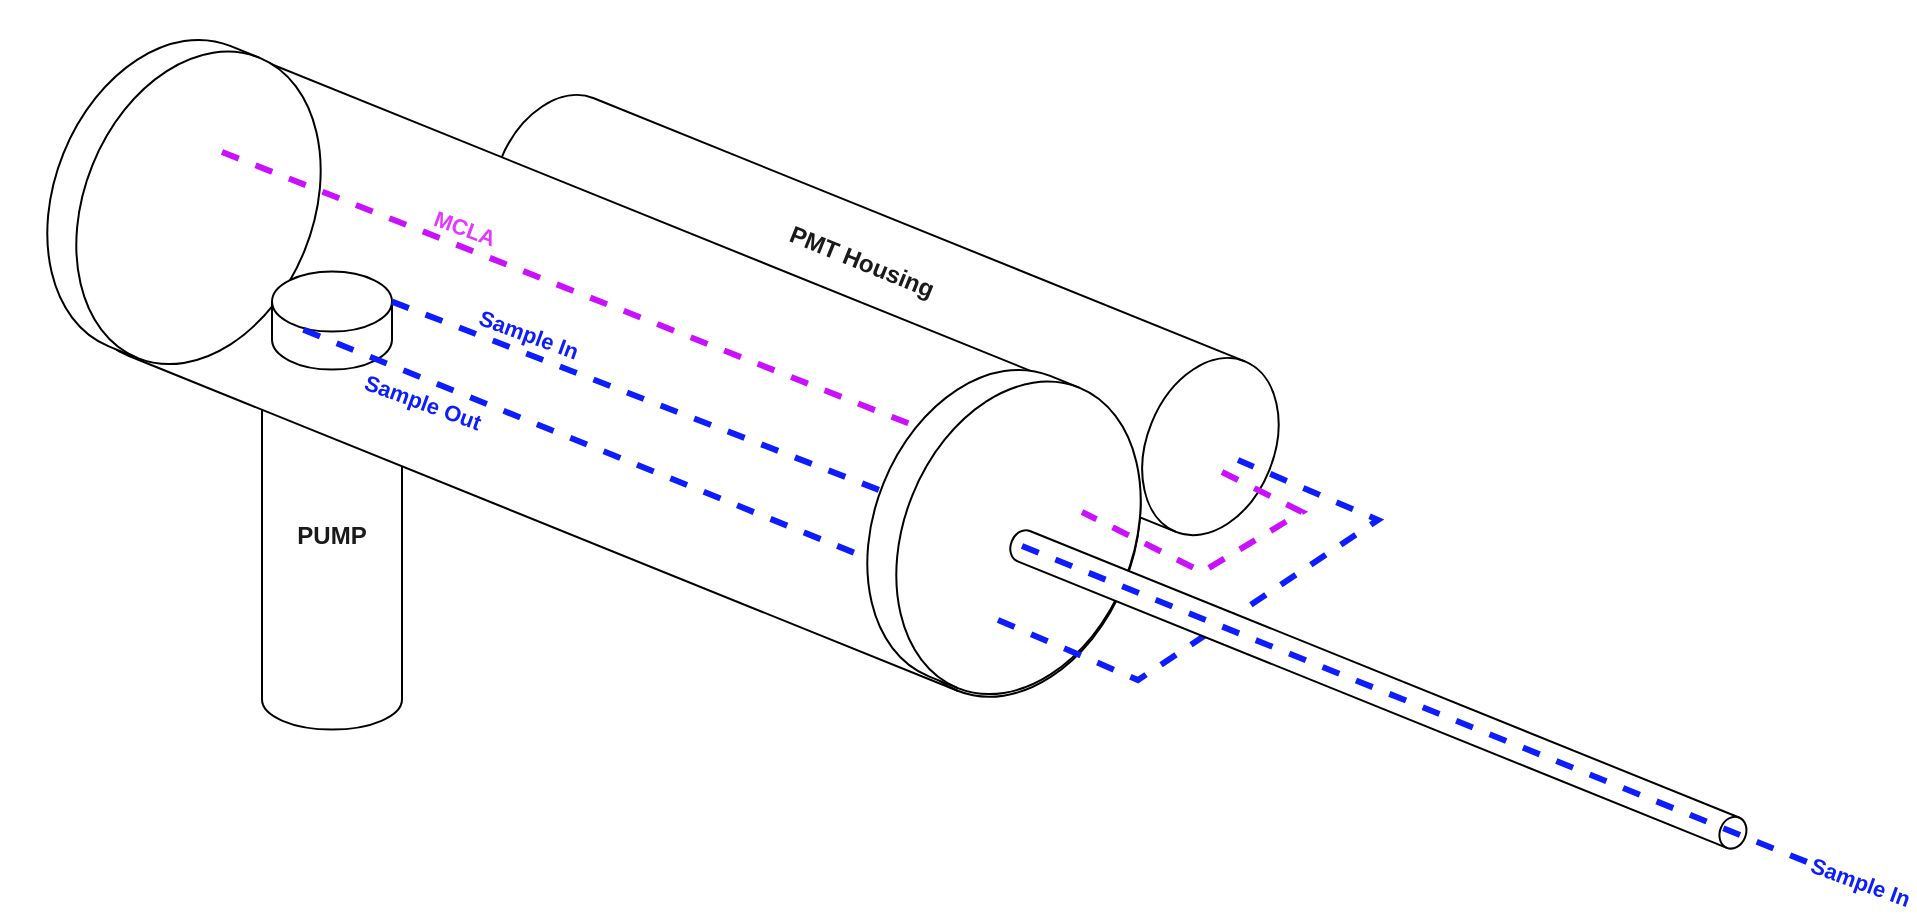 <mxfile version="20.8.23" type="github" pages="3">
  <diagram id="wzu5ETyExcyZolGInPkV" name="Analyzer Assembly">
    <mxGraphModel dx="1220" dy="622" grid="1" gridSize="10" guides="1" tooltips="1" connect="1" arrows="1" fold="1" page="1" pageScale="1" pageWidth="850" pageHeight="1100" math="0" shadow="0">
      <root>
        <mxCell id="0" />
        <mxCell id="1" parent="0" />
        <mxCell id="VgkRZpofCsYrMsKriDzY-13" value="" style="shape=cylinder3;whiteSpace=wrap;html=1;boundedLbl=1;backgroundOutline=1;size=31.717;fontSize=12;fontColor=#0000FF;rotation=112;" vertex="1" parent="1">
          <mxGeometry x="585.46" y="114.3" width="91.99" height="414.5" as="geometry" />
        </mxCell>
        <mxCell id="hL8Q8_7mxcx7hE5sQd_l-4" value="&lt;font color=&quot;#1a1a1a&quot;&gt;&lt;b&gt;PUMP&lt;/b&gt;&lt;/font&gt;" style="shape=cylinder3;whiteSpace=wrap;html=1;boundedLbl=1;backgroundOutline=1;size=15;fontSize=12;fontColor=#0000FF;" parent="1" vertex="1">
          <mxGeometry x="320" y="308.8" width="70" height="220" as="geometry" />
        </mxCell>
        <mxCell id="hL8Q8_7mxcx7hE5sQd_l-1" value="" style="shape=cylinder3;whiteSpace=wrap;html=1;boundedLbl=1;backgroundOutline=1;size=57.181;fontSize=12;fontColor=#0000FF;rotation=112;" parent="1" vertex="1">
          <mxGeometry x="410" y="70" width="161.99" height="561.21" as="geometry" />
        </mxCell>
        <mxCell id="VgkRZpofCsYrMsKriDzY-9" value="" style="shape=cylinder3;whiteSpace=wrap;html=1;boundedLbl=1;backgroundOutline=1;size=57.181;fontSize=12;fontColor=#0000FF;rotation=112;" vertex="1" parent="1">
          <mxGeometry x="200" y="200" width="161.99" height="130" as="geometry" />
        </mxCell>
        <mxCell id="0zm_plaLu4vh1Dw_nPRV-1" value="" style="shape=cylinder3;whiteSpace=wrap;html=1;boundedLbl=1;backgroundOutline=1;size=15;fontSize=12;fontColor=#0000FF;" parent="1" vertex="1">
          <mxGeometry x="325" y="299.8" width="60" height="49" as="geometry" />
        </mxCell>
        <mxCell id="0zm_plaLu4vh1Dw_nPRV-2" value="" style="endArrow=none;dashed=1;html=1;rounded=0;strokeColor=#0D1DFF;strokeWidth=3;fontSize=12;fontColor=#0000FF;exitX=0.261;exitY=0.593;exitDx=0;exitDy=0;exitPerimeter=0;" parent="1" edge="1" source="0zm_plaLu4vh1Dw_nPRV-1">
          <mxGeometry width="50" height="50" relative="1" as="geometry">
            <mxPoint x="364" y="345" as="sourcePoint" />
            <mxPoint x="630" y="446" as="targetPoint" />
          </mxGeometry>
        </mxCell>
        <mxCell id="VgkRZpofCsYrMsKriDzY-1" value="" style="endArrow=none;dashed=1;html=1;rounded=0;strokeColor=#0D1DFF;strokeWidth=3;fontSize=12;fontColor=#0000FF;exitX=1;exitY=0;exitDx=0;exitDy=15;exitPerimeter=0;" edge="1" parent="1" source="0zm_plaLu4vh1Dw_nPRV-1">
          <mxGeometry width="50" height="50" relative="1" as="geometry">
            <mxPoint x="407" y="324.76" as="sourcePoint" />
            <mxPoint x="672" y="425.76" as="targetPoint" />
          </mxGeometry>
        </mxCell>
        <mxCell id="VgkRZpofCsYrMsKriDzY-5" value="Sample In" style="edgeLabel;html=1;align=center;verticalAlign=middle;resizable=0;points=[];rotation=20;fontColor=#0D1DFF;fontStyle=1" vertex="1" connectable="0" parent="VgkRZpofCsYrMsKriDzY-1">
          <mxGeometry x="-0.257" y="-3" relative="1" as="geometry">
            <mxPoint x="-38" y="-28" as="offset" />
          </mxGeometry>
        </mxCell>
        <mxCell id="VgkRZpofCsYrMsKriDzY-6" value="Sample Out" style="edgeLabel;html=1;align=center;verticalAlign=middle;resizable=0;points=[];rotation=20;fontColor=#0D1DFF;fontStyle=1" vertex="1" connectable="0" parent="1">
          <mxGeometry x="400.0" y="365.004" as="geometry" />
        </mxCell>
        <mxCell id="VgkRZpofCsYrMsKriDzY-15" value="" style="endArrow=none;dashed=1;html=1;rounded=0;strokeColor=#cb0fff;strokeWidth=3;fontSize=12;fontColor=#0000FF;" edge="1" parent="1">
          <mxGeometry width="50" height="50" relative="1" as="geometry">
            <mxPoint x="300" y="240" as="sourcePoint" />
            <mxPoint x="730" y="410" as="targetPoint" />
          </mxGeometry>
        </mxCell>
        <mxCell id="VgkRZpofCsYrMsKriDzY-16" value="MCLA" style="edgeLabel;html=1;align=center;verticalAlign=middle;resizable=0;points=[];rotation=20;fontColor=#E438FF;fontStyle=1" vertex="1" connectable="0" parent="VgkRZpofCsYrMsKriDzY-15">
          <mxGeometry x="-0.257" y="-3" relative="1" as="geometry">
            <mxPoint x="-38" y="-28" as="offset" />
          </mxGeometry>
        </mxCell>
        <mxCell id="VgkRZpofCsYrMsKriDzY-8" value="" style="shape=cylinder3;whiteSpace=wrap;html=1;boundedLbl=1;backgroundOutline=1;size=57.181;fontSize=12;fontColor=#0000FF;rotation=112;" vertex="1" parent="1">
          <mxGeometry x="610" y="365" width="161.99" height="130" as="geometry" />
        </mxCell>
        <mxCell id="VgkRZpofCsYrMsKriDzY-14" value="" style="endArrow=none;dashed=1;html=1;rounded=0;strokeColor=#0D1DFF;strokeWidth=3;fontSize=12;fontColor=#0000FF;" edge="1" parent="1">
          <mxGeometry width="50" height="50" relative="1" as="geometry">
            <mxPoint x="688" y="474" as="sourcePoint" />
            <mxPoint x="808" y="394" as="targetPoint" />
            <Array as="points">
              <mxPoint x="758" y="504" />
              <mxPoint x="878" y="424" />
            </Array>
          </mxGeometry>
        </mxCell>
        <mxCell id="VgkRZpofCsYrMsKriDzY-10" value="" style="shape=cylinder3;whiteSpace=wrap;html=1;boundedLbl=1;backgroundOutline=1;size=6.489;fontSize=12;fontColor=#0000FF;rotation=112;" vertex="1" parent="1">
          <mxGeometry x="870" y="311" width="16.35" height="395.4" as="geometry" />
        </mxCell>
        <mxCell id="VgkRZpofCsYrMsKriDzY-11" value="" style="endArrow=none;dashed=1;html=1;rounded=0;strokeColor=#0D1DFF;strokeWidth=3;fontSize=12;fontColor=#0000FF;" edge="1" parent="1">
          <mxGeometry width="50" height="50" relative="1" as="geometry">
            <mxPoint x="700" y="437" as="sourcePoint" />
            <mxPoint x="1100" y="598" as="targetPoint" />
          </mxGeometry>
        </mxCell>
        <mxCell id="VgkRZpofCsYrMsKriDzY-12" value="Sample In" style="edgeLabel;html=1;align=center;verticalAlign=middle;resizable=0;points=[];rotation=20;fontColor=#0D1DFF;fontStyle=1" vertex="1" connectable="0" parent="VgkRZpofCsYrMsKriDzY-11">
          <mxGeometry x="-0.257" y="-3" relative="1" as="geometry">
            <mxPoint x="272" y="105" as="offset" />
          </mxGeometry>
        </mxCell>
        <mxCell id="CErDaohb2uJ-f2uFUEY5-2" value="" style="endArrow=none;dashed=1;html=1;rounded=0;strokeColor=#cb0fff;strokeWidth=3;fontSize=12;fontColor=#0000FF;" edge="1" parent="1">
          <mxGeometry width="50" height="50" relative="1" as="geometry">
            <mxPoint x="800" y="400" as="sourcePoint" />
            <mxPoint x="730" y="420" as="targetPoint" />
            <Array as="points">
              <mxPoint x="840" y="420" />
              <mxPoint x="790" y="450" />
            </Array>
          </mxGeometry>
        </mxCell>
        <mxCell id="CErDaohb2uJ-f2uFUEY5-6" value="&lt;b&gt;PMT Housing&lt;/b&gt;" style="text;strokeColor=none;align=center;fillColor=none;html=1;verticalAlign=middle;whiteSpace=wrap;rounded=0;fontColor=#1A1A1A;rotation=22;" vertex="1" parent="1">
          <mxGeometry x="570" y="280" width="100" height="30" as="geometry" />
        </mxCell>
      </root>
    </mxGraphModel>
  </diagram>
  <diagram id="HGxMygOxeAtihe-4vUZM" name="Reagent Assembly">
    <mxGraphModel dx="1647" dy="840" grid="1" gridSize="10" guides="1" tooltips="1" connect="1" arrows="1" fold="1" page="1" pageScale="1" pageWidth="850" pageHeight="1100" math="0" shadow="0">
      <root>
        <mxCell id="0" />
        <mxCell id="1" parent="0" />
        <mxCell id="xuBaxMp4Gih9F2GMsgwu-1" value="" style="shape=cylinder3;whiteSpace=wrap;html=1;boundedLbl=1;backgroundOutline=1;size=26.236;" parent="1" vertex="1">
          <mxGeometry x="100" y="210" width="320" height="340" as="geometry" />
        </mxCell>
        <mxCell id="xuBaxMp4Gih9F2GMsgwu-4" value="" style="shape=cylinder3;whiteSpace=wrap;html=1;boundedLbl=1;backgroundOutline=1;size=26.236;" parent="1" vertex="1">
          <mxGeometry x="100" y="490" width="320" height="70" as="geometry" />
        </mxCell>
        <mxCell id="xuBaxMp4Gih9F2GMsgwu-23" value="" style="whiteSpace=wrap;html=1;aspect=fixed;" parent="1" vertex="1">
          <mxGeometry x="190" y="270" width="180" height="180" as="geometry" />
        </mxCell>
        <mxCell id="xuBaxMp4Gih9F2GMsgwu-22" value="" style="whiteSpace=wrap;html=1;aspect=fixed;" parent="1" vertex="1">
          <mxGeometry x="180" y="280" width="180" height="180" as="geometry" />
        </mxCell>
        <mxCell id="xuBaxMp4Gih9F2GMsgwu-21" value="" style="whiteSpace=wrap;html=1;aspect=fixed;" parent="1" vertex="1">
          <mxGeometry x="170" y="290" width="180" height="180" as="geometry" />
        </mxCell>
        <mxCell id="xuBaxMp4Gih9F2GMsgwu-5" value="Oil Filled Motor Housing&lt;br&gt;&amp;amp;&lt;br&gt;1 ATM Electronics Housing" style="shape=cylinder3;whiteSpace=wrap;html=1;boundedLbl=1;backgroundOutline=1;size=15;" parent="1" vertex="1">
          <mxGeometry x="120" y="230" width="160" height="300" as="geometry" />
        </mxCell>
        <mxCell id="xuBaxMp4Gih9F2GMsgwu-3" value="" style="shape=cylinder3;whiteSpace=wrap;html=1;boundedLbl=1;backgroundOutline=1;size=26.236;" parent="1" vertex="1">
          <mxGeometry x="100" y="200" width="320" height="70" as="geometry" />
        </mxCell>
        <mxCell id="xuBaxMp4Gih9F2GMsgwu-6" value="" style="shape=cylinder3;whiteSpace=wrap;html=1;boundedLbl=1;backgroundOutline=1;size=15;" parent="1" vertex="1">
          <mxGeometry x="120" y="190" width="160" height="50" as="geometry" />
        </mxCell>
        <mxCell id="xuBaxMp4Gih9F2GMsgwu-8" value="Temperature Controlled&lt;br&gt;Reagent&lt;br&gt;Chamber" style="shape=cylinder3;whiteSpace=wrap;html=1;boundedLbl=1;backgroundOutline=1;size=10.681;" parent="1" vertex="1">
          <mxGeometry x="290" y="320" width="120" height="210" as="geometry" />
        </mxCell>
        <mxCell id="xuBaxMp4Gih9F2GMsgwu-24" value="" style="shape=cylinder3;whiteSpace=wrap;html=1;boundedLbl=1;backgroundOutline=1;size=2.995;" parent="1" vertex="1">
          <mxGeometry x="138" y="188" width="20" height="20" as="geometry" />
        </mxCell>
        <mxCell id="xuBaxMp4Gih9F2GMsgwu-25" value="" style="shape=cylinder3;whiteSpace=wrap;html=1;boundedLbl=1;backgroundOutline=1;size=2.995;" parent="1" vertex="1">
          <mxGeometry x="167" y="183" width="20" height="20" as="geometry" />
        </mxCell>
        <mxCell id="xuBaxMp4Gih9F2GMsgwu-26" value="" style="shape=cylinder3;whiteSpace=wrap;html=1;boundedLbl=1;backgroundOutline=1;size=2.995;" parent="1" vertex="1">
          <mxGeometry x="200" y="182" width="20" height="20" as="geometry" />
        </mxCell>
        <mxCell id="xuBaxMp4Gih9F2GMsgwu-27" value="" style="shape=cylinder3;whiteSpace=wrap;html=1;boundedLbl=1;backgroundOutline=1;size=2.995;" parent="1" vertex="1">
          <mxGeometry x="168" y="196" width="20" height="20" as="geometry" />
        </mxCell>
        <mxCell id="xuBaxMp4Gih9F2GMsgwu-28" value="" style="shape=cylinder3;whiteSpace=wrap;html=1;boundedLbl=1;backgroundOutline=1;size=2.995;" parent="1" vertex="1">
          <mxGeometry x="234" y="188" width="20" height="20" as="geometry" />
        </mxCell>
        <mxCell id="xuBaxMp4Gih9F2GMsgwu-29" value="" style="shape=cylinder3;whiteSpace=wrap;html=1;boundedLbl=1;backgroundOutline=1;size=2.995;" parent="1" vertex="1">
          <mxGeometry x="209" y="197" width="20" height="20" as="geometry" />
        </mxCell>
        <mxCell id="xuBaxMp4Gih9F2GMsgwu-30" value="" style="endArrow=none;html=1;rounded=0;" parent="1" edge="1">
          <mxGeometry width="50" height="50" relative="1" as="geometry">
            <mxPoint x="149" y="190" as="sourcePoint" />
            <mxPoint x="149" y="130" as="targetPoint" />
          </mxGeometry>
        </mxCell>
        <mxCell id="xuBaxMp4Gih9F2GMsgwu-31" value="" style="endArrow=none;html=1;rounded=0;" parent="1" edge="1">
          <mxGeometry width="50" height="50" relative="1" as="geometry">
            <mxPoint x="177" y="186" as="sourcePoint" />
            <mxPoint x="150" y="130" as="targetPoint" />
          </mxGeometry>
        </mxCell>
        <mxCell id="xuBaxMp4Gih9F2GMsgwu-32" value="" style="endArrow=none;html=1;rounded=0;" parent="1" edge="1">
          <mxGeometry width="50" height="50" relative="1" as="geometry">
            <mxPoint x="210" y="185" as="sourcePoint" />
            <mxPoint x="150" y="130" as="targetPoint" />
          </mxGeometry>
        </mxCell>
        <mxCell id="xuBaxMp4Gih9F2GMsgwu-36" value="" style="endArrow=none;html=1;rounded=0;" parent="1" edge="1">
          <mxGeometry width="50" height="50" relative="1" as="geometry">
            <mxPoint x="178" y="199" as="sourcePoint" />
            <mxPoint x="150" y="130" as="targetPoint" />
          </mxGeometry>
        </mxCell>
        <mxCell id="xuBaxMp4Gih9F2GMsgwu-37" value="" style="endArrow=none;html=1;rounded=0;" parent="1" edge="1">
          <mxGeometry width="50" height="50" relative="1" as="geometry">
            <mxPoint x="219" y="200" as="sourcePoint" />
            <mxPoint x="150" y="130" as="targetPoint" />
          </mxGeometry>
        </mxCell>
        <mxCell id="xuBaxMp4Gih9F2GMsgwu-38" value="" style="endArrow=none;html=1;rounded=0;" parent="1" edge="1">
          <mxGeometry width="50" height="50" relative="1" as="geometry">
            <mxPoint x="244" y="191" as="sourcePoint" />
            <mxPoint x="150" y="130" as="targetPoint" />
          </mxGeometry>
        </mxCell>
        <mxCell id="xuBaxMp4Gih9F2GMsgwu-39" value="6 Parastaltic Reagent Pumps" style="text;strokeColor=none;align=center;fillColor=none;html=1;verticalAlign=middle;whiteSpace=wrap;rounded=0;" parent="1" vertex="1">
          <mxGeometry x="92" y="90" width="108" height="40" as="geometry" />
        </mxCell>
        <mxCell id="xuBaxMp4Gih9F2GMsgwu-40" value="" style="endArrow=none;html=1;rounded=0;" parent="1" edge="1">
          <mxGeometry width="50" height="50" relative="1" as="geometry">
            <mxPoint x="342" y="298" as="sourcePoint" />
            <mxPoint x="460" y="280" as="targetPoint" />
          </mxGeometry>
        </mxCell>
        <mxCell id="xuBaxMp4Gih9F2GMsgwu-41" value="" style="endArrow=none;html=1;rounded=0;" parent="1" edge="1">
          <mxGeometry width="50" height="50" relative="1" as="geometry">
            <mxPoint x="356" y="287" as="sourcePoint" />
            <mxPoint x="460" y="280" as="targetPoint" />
          </mxGeometry>
        </mxCell>
        <mxCell id="xuBaxMp4Gih9F2GMsgwu-42" value="" style="endArrow=none;html=1;rounded=0;" parent="1" edge="1">
          <mxGeometry width="50" height="50" relative="1" as="geometry">
            <mxPoint x="365" y="276" as="sourcePoint" />
            <mxPoint x="460" y="280" as="targetPoint" />
          </mxGeometry>
        </mxCell>
        <mxCell id="xuBaxMp4Gih9F2GMsgwu-43" value="IV Bags for Reagent Resivour" style="text;strokeColor=none;align=left;fillColor=none;html=1;verticalAlign=middle;whiteSpace=wrap;rounded=0;" parent="1" vertex="1">
          <mxGeometry x="460" y="260" width="108" height="40" as="geometry" />
        </mxCell>
        <mxCell id="xuBaxMp4Gih9F2GMsgwu-46" value="" style="endArrow=none;dashed=1;html=1;rounded=0;strokeColor=#0D1DFF;strokeWidth=3;fontSize=28;fontColor=#0000FF;" parent="1" edge="1">
          <mxGeometry width="50" height="50" relative="1" as="geometry">
            <mxPoint x="200" y="200" as="sourcePoint" />
            <mxPoint x="550" y="160" as="targetPoint" />
            <Array as="points">
              <mxPoint x="265" y="163" />
            </Array>
          </mxGeometry>
        </mxCell>
        <mxCell id="xuBaxMp4Gih9F2GMsgwu-47" value="6 Fluid Lines" style="edgeLabel;html=1;align=center;verticalAlign=middle;resizable=0;points=[];fontSize=12;fontColor=#0000FF;" parent="xuBaxMp4Gih9F2GMsgwu-46" vertex="1" connectable="0">
          <mxGeometry x="0.874" relative="1" as="geometry">
            <mxPoint x="-138" y="-3" as="offset" />
          </mxGeometry>
        </mxCell>
      </root>
    </mxGraphModel>
  </diagram>
  <diagram name="E1" id="7e0a89b8-554c-2b80-1dc8-d5c74ca68de4">
    <mxGraphModel dx="2534" dy="1292" grid="1" gridSize="10" guides="1" tooltips="1" connect="1" arrows="1" fold="1" page="1" pageScale="1" pageWidth="1100" pageHeight="850" background="none" math="0" shadow="0">
      <root>
        <mxCell id="0" />
        <mxCell id="1" parent="0" />
        <mxCell id="8wuc50-cAhY-tL6VJsR6-38" value="" style="shape=cylinder3;whiteSpace=wrap;html=1;boundedLbl=1;backgroundOutline=1;size=4.902;" vertex="1" parent="1">
          <mxGeometry x="786.03" y="230" width="20" height="60" as="geometry" />
        </mxCell>
        <mxCell id="8wuc50-cAhY-tL6VJsR6-36" value="" style="shape=cylinder3;whiteSpace=wrap;html=1;boundedLbl=1;backgroundOutline=1;size=15;rotation=90;" vertex="1" parent="1">
          <mxGeometry x="816.94" y="150" width="45" height="140" as="geometry" />
        </mxCell>
        <mxCell id="8wuc50-cAhY-tL6VJsR6-37" value="" style="shape=cylinder3;whiteSpace=wrap;html=1;boundedLbl=1;backgroundOutline=1;size=7.775;rotation=90;" vertex="1" parent="1">
          <mxGeometry x="804.05" y="161.98" width="27.5" height="116.04" as="geometry" />
        </mxCell>
        <mxCell id="8wuc50-cAhY-tL6VJsR6-7" value="Electrical&lt;br&gt;Enclosure" style="shape=cylinder3;whiteSpace=wrap;html=1;boundedLbl=1;backgroundOutline=1;size=15;" vertex="1" parent="1">
          <mxGeometry x="420" y="520" width="120" height="140" as="geometry" />
        </mxCell>
        <mxCell id="8wuc50-cAhY-tL6VJsR6-11" style="edgeStyle=orthogonalEdgeStyle;rounded=0;orthogonalLoop=1;jettySize=auto;html=1;exitX=0.25;exitY=0.143;exitDx=0;exitDy=0;exitPerimeter=0;" edge="1" parent="1" source="8wuc50-cAhY-tL6VJsR6-7">
          <mxGeometry relative="1" as="geometry">
            <mxPoint x="430" y="530" as="sourcePoint" />
            <mxPoint x="450" y="440" as="targetPoint" />
          </mxGeometry>
        </mxCell>
        <mxCell id="8wuc50-cAhY-tL6VJsR6-22" value="Motor Outputs" style="edgeLabel;html=1;align=center;verticalAlign=middle;resizable=0;points=[];" vertex="1" connectable="0" parent="8wuc50-cAhY-tL6VJsR6-11">
          <mxGeometry x="0.159" y="1" relative="1" as="geometry">
            <mxPoint y="8" as="offset" />
          </mxGeometry>
        </mxCell>
        <mxCell id="8wuc50-cAhY-tL6VJsR6-9" value="Oil Filled&lt;br&gt;Enclosure" style="shape=cylinder3;whiteSpace=wrap;html=1;boundedLbl=1;backgroundOutline=1;size=15;" vertex="1" parent="1">
          <mxGeometry x="420" y="301" width="120" height="140" as="geometry" />
        </mxCell>
        <mxCell id="8wuc50-cAhY-tL6VJsR6-15" style="edgeStyle=orthogonalEdgeStyle;rounded=0;orthogonalLoop=1;jettySize=auto;html=1;exitX=0.25;exitY=0.143;exitDx=0;exitDy=0;exitPerimeter=0;startArrow=classic;startFill=1;" edge="1" parent="1">
          <mxGeometry relative="1" as="geometry">
            <mxPoint x="510" y="540" as="sourcePoint" />
            <mxPoint x="510" y="440" as="targetPoint" />
          </mxGeometry>
        </mxCell>
        <mxCell id="8wuc50-cAhY-tL6VJsR6-16" value="Input Power&lt;br&gt;RS232&lt;br&gt;Motors Out&lt;br&gt;Thermistor&lt;br&gt;Heater" style="edgeLabel;html=1;align=left;verticalAlign=middle;resizable=0;points=[];" vertex="1" connectable="0" parent="8wuc50-cAhY-tL6VJsR6-15">
          <mxGeometry x="-0.247" y="1" relative="1" as="geometry">
            <mxPoint x="1" y="-12" as="offset" />
          </mxGeometry>
        </mxCell>
        <mxCell id="8wuc50-cAhY-tL6VJsR6-23" value="" style="endArrow=oval;startArrow=classic;html=1;rounded=0;startFill=1;endFill=1;" edge="1" parent="1">
          <mxGeometry width="50" height="50" relative="1" as="geometry">
            <mxPoint x="433" y="321" as="sourcePoint" />
            <mxPoint x="503" y="218" as="targetPoint" />
            <Array as="points">
              <mxPoint x="433" y="218" />
            </Array>
          </mxGeometry>
        </mxCell>
        <mxCell id="8wuc50-cAhY-tL6VJsR6-25" value="USER&lt;br&gt;RS232" style="edgeLabel;html=1;align=center;verticalAlign=middle;resizable=0;points=[];rotation=-10;" vertex="1" connectable="0" parent="8wuc50-cAhY-tL6VJsR6-23">
          <mxGeometry x="-0.242" y="1" relative="1" as="geometry">
            <mxPoint x="-2" y="4" as="offset" />
          </mxGeometry>
        </mxCell>
        <mxCell id="8wuc50-cAhY-tL6VJsR6-24" value="" style="endArrow=classic;html=1;rounded=0;startArrow=classic;startFill=1;" edge="1" parent="1">
          <mxGeometry width="50" height="50" relative="1" as="geometry">
            <mxPoint x="504" y="130" as="sourcePoint" />
            <mxPoint x="504" y="309" as="targetPoint" />
          </mxGeometry>
        </mxCell>
        <mxCell id="8wuc50-cAhY-tL6VJsR6-26" value="INPUT&lt;br&gt;POWER" style="edgeLabel;html=1;align=center;verticalAlign=middle;resizable=0;points=[];rotation=-10;" vertex="1" connectable="0" parent="8wuc50-cAhY-tL6VJsR6-24">
          <mxGeometry x="0.238" y="-2" relative="1" as="geometry">
            <mxPoint x="-12" y="19" as="offset" />
          </mxGeometry>
        </mxCell>
        <mxCell id="8wuc50-cAhY-tL6VJsR6-27" value="POWER&lt;br&gt;RS232" style="edgeLabel;html=1;align=center;verticalAlign=middle;resizable=0;points=[];" vertex="1" connectable="0" parent="8wuc50-cAhY-tL6VJsR6-24">
          <mxGeometry x="-0.617" relative="1" as="geometry">
            <mxPoint y="6" as="offset" />
          </mxGeometry>
        </mxCell>
        <mxCell id="8wuc50-cAhY-tL6VJsR6-28" value="" style="endArrow=classic;html=1;rounded=0;startArrow=classic;startFill=1;" edge="1" parent="1">
          <mxGeometry width="50" height="50" relative="1" as="geometry">
            <mxPoint x="760" y="220" as="sourcePoint" />
            <mxPoint x="517" y="314" as="targetPoint" />
            <Array as="points">
              <mxPoint x="517" y="219" />
            </Array>
          </mxGeometry>
        </mxCell>
        <mxCell id="8wuc50-cAhY-tL6VJsR6-30" value="PMT RS232" style="edgeLabel;html=1;align=center;verticalAlign=middle;resizable=0;points=[];" vertex="1" connectable="0" parent="8wuc50-cAhY-tL6VJsR6-28">
          <mxGeometry x="-0.6" relative="1" as="geometry">
            <mxPoint x="-73" as="offset" />
          </mxGeometry>
        </mxCell>
        <mxCell id="8wuc50-cAhY-tL6VJsR6-29" value="" style="endArrow=none;html=1;rounded=0;exitX=0.5;exitY=1;exitDx=0;exitDy=0;exitPerimeter=0;startArrow=classic;startFill=1;endFill=0;" edge="1" parent="1" source="8wuc50-cAhY-tL6VJsR6-38">
          <mxGeometry width="50" height="50" relative="1" as="geometry">
            <mxPoint x="680" y="240" as="sourcePoint" />
            <mxPoint x="529" y="319" as="targetPoint" />
            <Array as="points">
              <mxPoint x="796" y="320" />
              <mxPoint x="720" y="319" />
              <mxPoint x="720" y="240" />
              <mxPoint x="590" y="240" />
              <mxPoint x="529" y="240" />
            </Array>
          </mxGeometry>
        </mxCell>
        <mxCell id="8wuc50-cAhY-tL6VJsR6-31" value="Sample Motor" style="edgeLabel;html=1;align=center;verticalAlign=middle;resizable=0;points=[];" vertex="1" connectable="0" parent="8wuc50-cAhY-tL6VJsR6-29">
          <mxGeometry x="-0.64" relative="1" as="geometry">
            <mxPoint x="-114" y="-79" as="offset" />
          </mxGeometry>
        </mxCell>
        <mxCell id="8wuc50-cAhY-tL6VJsR6-33" value="Temperature&lt;br&gt;Chamber" style="shape=cylinder3;whiteSpace=wrap;html=1;boundedLbl=1;backgroundOutline=1;size=15;" vertex="1" parent="1">
          <mxGeometry x="650" y="440" width="110" height="220" as="geometry" />
        </mxCell>
        <mxCell id="8wuc50-cAhY-tL6VJsR6-34" value="" style="endArrow=classic;startArrow=classic;html=1;rounded=0;entryX=0;entryY=0.864;entryDx=0;entryDy=0;entryPerimeter=0;" edge="1" parent="1" target="8wuc50-cAhY-tL6VJsR6-33">
          <mxGeometry width="50" height="50" relative="1" as="geometry">
            <mxPoint x="524" y="417" as="sourcePoint" />
            <mxPoint x="624" y="647.08" as="targetPoint" />
            <Array as="points">
              <mxPoint x="564" y="417" />
              <mxPoint x="574" y="417" />
              <mxPoint x="574" y="630" />
            </Array>
          </mxGeometry>
        </mxCell>
        <mxCell id="8wuc50-cAhY-tL6VJsR6-35" value="Thermistor&lt;br&gt;&amp;amp; Heater" style="edgeLabel;html=1;align=center;verticalAlign=middle;resizable=0;points=[];" vertex="1" connectable="0" parent="8wuc50-cAhY-tL6VJsR6-34">
          <mxGeometry x="0.293" y="2" relative="1" as="geometry">
            <mxPoint x="14" y="4" as="offset" />
          </mxGeometry>
        </mxCell>
        <mxCell id="8wuc50-cAhY-tL6VJsR6-39" value="" style="endArrow=none;html=1;rounded=0;" edge="1" parent="1">
          <mxGeometry width="50" height="50" relative="1" as="geometry">
            <mxPoint x="897" y="221" as="sourcePoint" />
            <mxPoint x="967" y="221" as="targetPoint" />
          </mxGeometry>
        </mxCell>
        <mxCell id="8wuc50-cAhY-tL6VJsR6-40" value="" style="endArrow=none;html=1;rounded=0;" edge="1" parent="1" target="8wuc50-cAhY-tL6VJsR6-37">
          <mxGeometry width="50" height="50" relative="1" as="geometry">
            <mxPoint x="740" y="160" as="sourcePoint" />
            <mxPoint x="790" y="130" as="targetPoint" />
          </mxGeometry>
        </mxCell>
        <mxCell id="8wuc50-cAhY-tL6VJsR6-41" value="" style="endArrow=none;html=1;rounded=0;" edge="1" parent="1">
          <mxGeometry width="50" height="50" relative="1" as="geometry">
            <mxPoint x="720" y="160" as="sourcePoint" />
            <mxPoint x="760" y="160" as="targetPoint" />
          </mxGeometry>
        </mxCell>
        <mxCell id="8wuc50-cAhY-tL6VJsR6-42" value="Analyzer" style="text;strokeColor=none;align=center;fillColor=none;html=1;verticalAlign=middle;whiteSpace=wrap;rounded=0;" vertex="1" parent="1">
          <mxGeometry x="804.05" y="160" width="70" height="30" as="geometry" />
        </mxCell>
      </root>
    </mxGraphModel>
  </diagram>
</mxfile>
